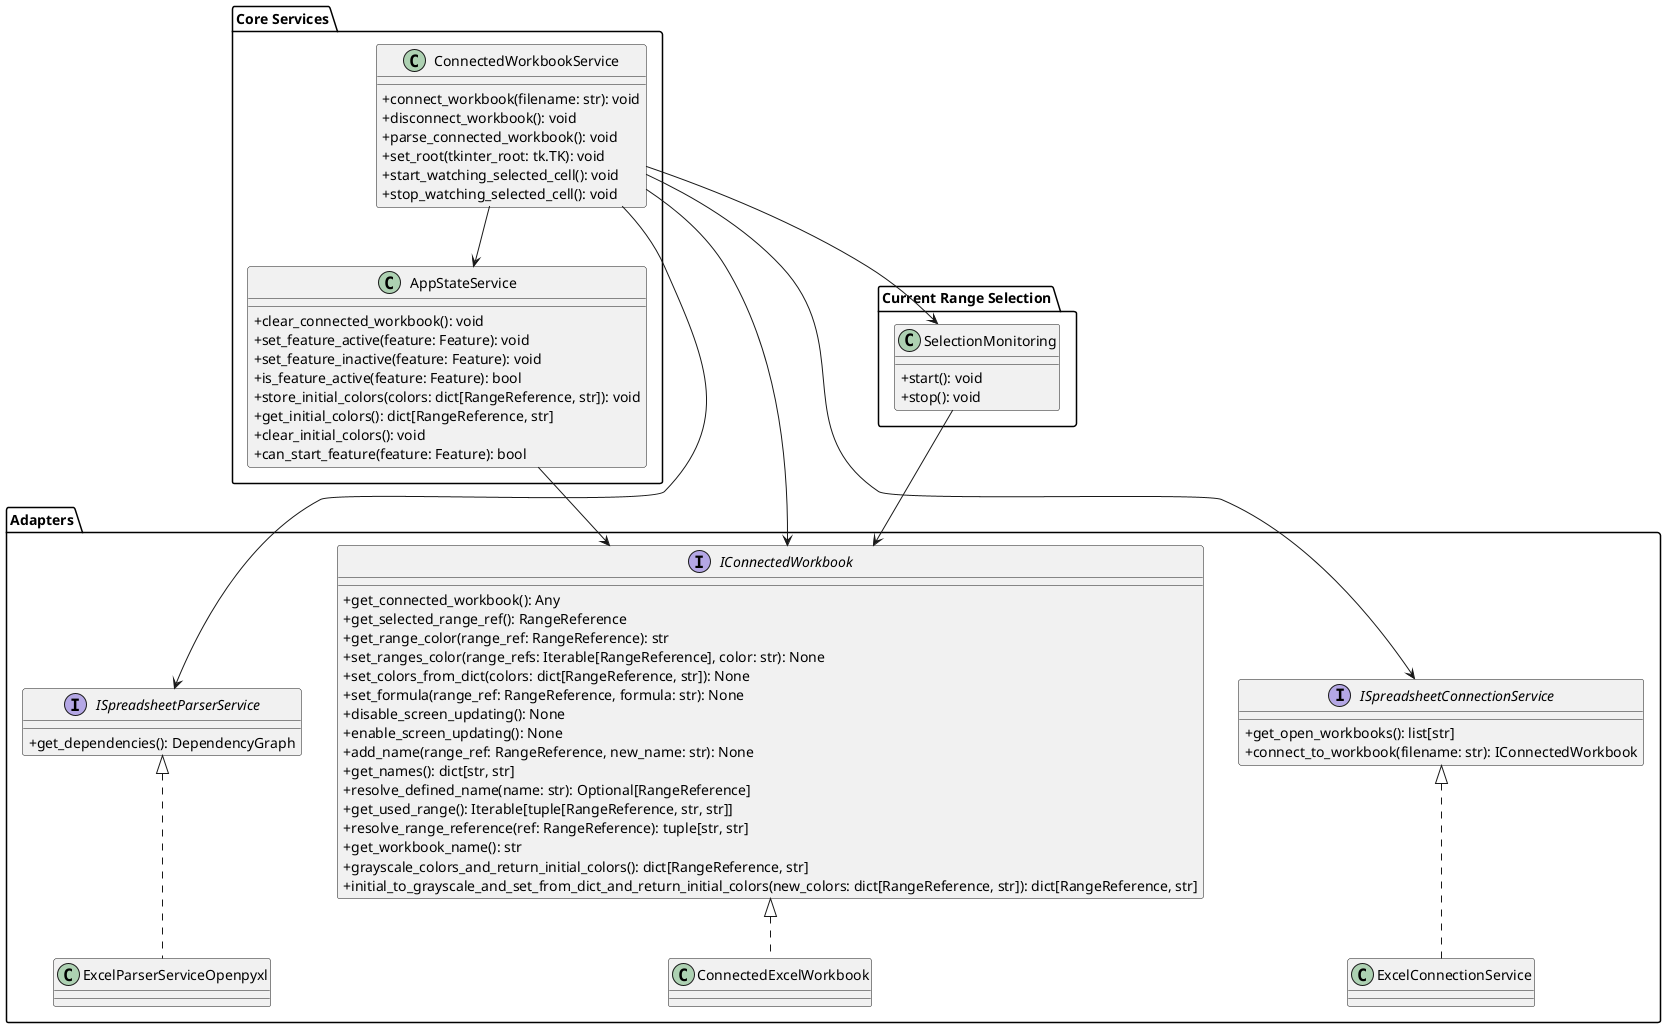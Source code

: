 @startuml
skinparam classAttributeIconSize 0
top to bottom direction

' === ADAPTERS PACKAGE ===
package "Adapters" {
interface IConnectedWorkbook {
    + get_connected_workbook(): Any
    + get_selected_range_ref(): RangeReference
    + get_range_color(range_ref: RangeReference): str
    + set_ranges_color(range_refs: Iterable[RangeReference], color: str): None
    + set_colors_from_dict(colors: dict[RangeReference, str]): None
    + set_formula(range_ref: RangeReference, formula: str): None
    + disable_screen_updating(): None
    + enable_screen_updating(): None
    + add_name(range_ref: RangeReference, new_name: str): None
    + get_names(): dict[str, str]
    + resolve_defined_name(name: str): Optional[RangeReference]
    + get_used_range(): Iterable[tuple[RangeReference, str, str]]
    + resolve_range_reference(ref: RangeReference): tuple[str, str]
    + get_workbook_name(): str
    + grayscale_colors_and_return_initial_colors(): dict[RangeReference, str]
    + initial_to_grayscale_and_set_from_dict_and_return_initial_colors(new_colors: dict[RangeReference, str]): dict[RangeReference, str]
    }

    interface ISpreadsheetParserService {
        + get_dependencies(): DependencyGraph
    }

    interface ISpreadsheetConnectionService {
        + get_open_workbooks(): list[str]
        + connect_to_workbook(filename: str): IConnectedWorkbook
    }

    class ConnectedExcelWorkbook
    class ExcelParserServiceOpenpyxl
    class ExcelConnectionService

    ConnectedExcelWorkbook .up.|> IConnectedWorkbook
    ExcelParserServiceOpenpyxl .up.|> ISpreadsheetParserService
    ExcelConnectionService .up.|> ISpreadsheetConnectionService
}

' === SERVICES PACKAGE ===
package "Core Services" {
    class ConnectedWorkbookService {
        + connect_workbook(filename: str): void
        + disconnect_workbook(): void
        + parse_connected_workbook(): void
        + set_root(tkinter_root: tk.TK): void
        + start_watching_selected_cell(): void
        + stop_watching_selected_cell(): void
    }

    class AppStateService {
        + clear_connected_workbook(): void
        + set_feature_active(feature: Feature): void
        + set_feature_inactive(feature: Feature): void
        + is_feature_active(feature: Feature): bool
        + store_initial_colors(colors: dict[RangeReference, str]): void
        + get_initial_colors(): dict[RangeReference, str]
        + clear_initial_colors(): void
        + can_start_feature(feature: Feature): bool
    }

    ConnectedWorkbookService --> AppStateService

}

package "Current Range Selection"{
    class SelectionMonitoring {
        + start(): void
        + stop(): void
    }
}

SelectionMonitoring --> IConnectedWorkbook
AppStateService --> IConnectedWorkbook
ConnectedWorkbookService --> IConnectedWorkbook
ConnectedWorkbookService --> ISpreadsheetParserService
ConnectedWorkbookService --> ISpreadsheetConnectionService
ConnectedWorkbookService --> SelectionMonitoring

@enduml